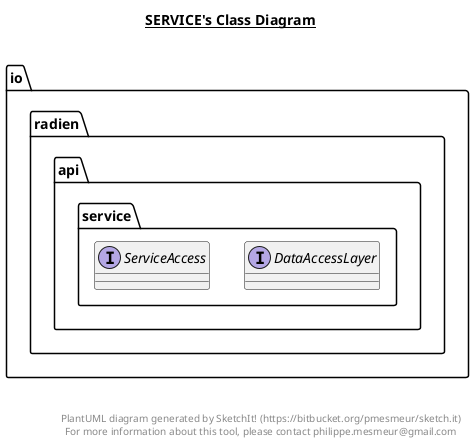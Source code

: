 @startuml

title __SERVICE's Class Diagram__\n

  namespace io.radien.api {
    namespace service {
      interface io.radien.api.service.DataAccessLayer {
      }
    }
  }
  

  namespace io.radien.api {
    namespace service {
      interface io.radien.api.service.ServiceAccess {
      }
    }
  }
  



right footer


PlantUML diagram generated by SketchIt! (https://bitbucket.org/pmesmeur/sketch.it)
For more information about this tool, please contact philippe.mesmeur@gmail.com
endfooter

@enduml
